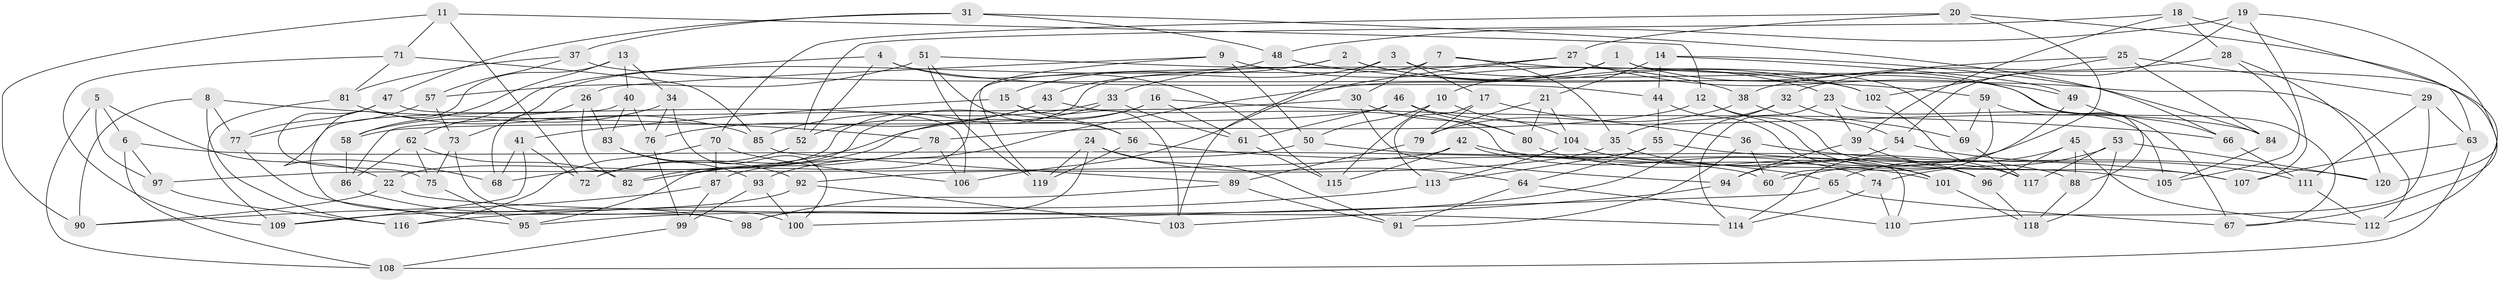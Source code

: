 // coarse degree distribution, {5: 0.1267605633802817, 6: 0.5352112676056338, 4: 0.323943661971831, 3: 0.014084507042253521}
// Generated by graph-tools (version 1.1) at 2025/42/03/06/25 10:42:16]
// undirected, 120 vertices, 240 edges
graph export_dot {
graph [start="1"]
  node [color=gray90,style=filled];
  1;
  2;
  3;
  4;
  5;
  6;
  7;
  8;
  9;
  10;
  11;
  12;
  13;
  14;
  15;
  16;
  17;
  18;
  19;
  20;
  21;
  22;
  23;
  24;
  25;
  26;
  27;
  28;
  29;
  30;
  31;
  32;
  33;
  34;
  35;
  36;
  37;
  38;
  39;
  40;
  41;
  42;
  43;
  44;
  45;
  46;
  47;
  48;
  49;
  50;
  51;
  52;
  53;
  54;
  55;
  56;
  57;
  58;
  59;
  60;
  61;
  62;
  63;
  64;
  65;
  66;
  67;
  68;
  69;
  70;
  71;
  72;
  73;
  74;
  75;
  76;
  77;
  78;
  79;
  80;
  81;
  82;
  83;
  84;
  85;
  86;
  87;
  88;
  89;
  90;
  91;
  92;
  93;
  94;
  95;
  96;
  97;
  98;
  99;
  100;
  101;
  102;
  103;
  104;
  105;
  106;
  107;
  108;
  109;
  110;
  111;
  112;
  113;
  114;
  115;
  116;
  117;
  118;
  119;
  120;
  1 -- 10;
  1 -- 88;
  1 -- 112;
  1 -- 93;
  2 -- 15;
  2 -- 102;
  2 -- 95;
  2 -- 23;
  3 -- 17;
  3 -- 67;
  3 -- 43;
  3 -- 103;
  4 -- 115;
  4 -- 52;
  4 -- 62;
  4 -- 44;
  5 -- 22;
  5 -- 97;
  5 -- 6;
  5 -- 108;
  6 -- 97;
  6 -- 60;
  6 -- 108;
  7 -- 69;
  7 -- 30;
  7 -- 35;
  7 -- 22;
  8 -- 90;
  8 -- 78;
  8 -- 77;
  8 -- 116;
  9 -- 38;
  9 -- 50;
  9 -- 26;
  9 -- 119;
  10 -- 104;
  10 -- 115;
  10 -- 50;
  11 -- 72;
  11 -- 12;
  11 -- 71;
  11 -- 90;
  12 -- 107;
  12 -- 117;
  12 -- 78;
  13 -- 58;
  13 -- 40;
  13 -- 34;
  13 -- 68;
  14 -- 44;
  14 -- 49;
  14 -- 84;
  14 -- 21;
  15 -- 56;
  15 -- 103;
  15 -- 41;
  16 -- 72;
  16 -- 68;
  16 -- 66;
  16 -- 61;
  17 -- 36;
  17 -- 113;
  17 -- 79;
  18 -- 39;
  18 -- 28;
  18 -- 52;
  18 -- 63;
  19 -- 107;
  19 -- 48;
  19 -- 120;
  19 -- 54;
  20 -- 60;
  20 -- 70;
  20 -- 27;
  20 -- 67;
  21 -- 80;
  21 -- 79;
  21 -- 104;
  22 -- 90;
  22 -- 114;
  23 -- 39;
  23 -- 105;
  23 -- 114;
  24 -- 91;
  24 -- 64;
  24 -- 119;
  24 -- 98;
  25 -- 102;
  25 -- 38;
  25 -- 29;
  25 -- 84;
  26 -- 82;
  26 -- 83;
  26 -- 68;
  27 -- 33;
  27 -- 49;
  27 -- 106;
  28 -- 105;
  28 -- 32;
  28 -- 120;
  29 -- 63;
  29 -- 111;
  29 -- 110;
  30 -- 94;
  30 -- 80;
  30 -- 86;
  31 -- 48;
  31 -- 47;
  31 -- 37;
  31 -- 66;
  32 -- 95;
  32 -- 35;
  32 -- 69;
  33 -- 85;
  33 -- 82;
  33 -- 61;
  34 -- 100;
  34 -- 58;
  34 -- 76;
  35 -- 92;
  35 -- 96;
  36 -- 107;
  36 -- 91;
  36 -- 60;
  37 -- 112;
  37 -- 57;
  37 -- 81;
  38 -- 54;
  38 -- 79;
  39 -- 96;
  39 -- 94;
  40 -- 83;
  40 -- 98;
  40 -- 76;
  41 -- 72;
  41 -- 68;
  41 -- 109;
  42 -- 97;
  42 -- 115;
  42 -- 74;
  42 -- 101;
  43 -- 52;
  43 -- 110;
  43 -- 76;
  44 -- 55;
  44 -- 101;
  45 -- 112;
  45 -- 88;
  45 -- 96;
  45 -- 65;
  46 -- 58;
  46 -- 84;
  46 -- 80;
  46 -- 61;
  47 -- 77;
  47 -- 75;
  47 -- 106;
  48 -- 59;
  48 -- 73;
  49 -- 66;
  49 -- 114;
  50 -- 88;
  50 -- 87;
  51 -- 119;
  51 -- 57;
  51 -- 102;
  51 -- 56;
  52 -- 72;
  53 -- 120;
  53 -- 118;
  53 -- 74;
  53 -- 117;
  54 -- 94;
  54 -- 111;
  55 -- 120;
  55 -- 113;
  55 -- 64;
  56 -- 65;
  56 -- 119;
  57 -- 77;
  57 -- 73;
  58 -- 86;
  59 -- 60;
  59 -- 67;
  59 -- 69;
  61 -- 115;
  62 -- 75;
  62 -- 82;
  62 -- 86;
  63 -- 107;
  63 -- 108;
  64 -- 91;
  64 -- 110;
  65 -- 100;
  65 -- 67;
  66 -- 111;
  69 -- 117;
  70 -- 87;
  70 -- 106;
  70 -- 116;
  71 -- 81;
  71 -- 85;
  71 -- 109;
  73 -- 75;
  73 -- 100;
  74 -- 114;
  74 -- 110;
  75 -- 95;
  76 -- 99;
  77 -- 95;
  78 -- 82;
  78 -- 106;
  79 -- 89;
  80 -- 101;
  81 -- 109;
  81 -- 85;
  83 -- 92;
  83 -- 93;
  84 -- 105;
  85 -- 89;
  86 -- 98;
  87 -- 99;
  87 -- 90;
  88 -- 118;
  89 -- 98;
  89 -- 91;
  92 -- 109;
  92 -- 103;
  93 -- 100;
  93 -- 99;
  94 -- 103;
  96 -- 118;
  97 -- 116;
  99 -- 108;
  101 -- 118;
  102 -- 117;
  104 -- 105;
  104 -- 113;
  111 -- 112;
  113 -- 116;
}
